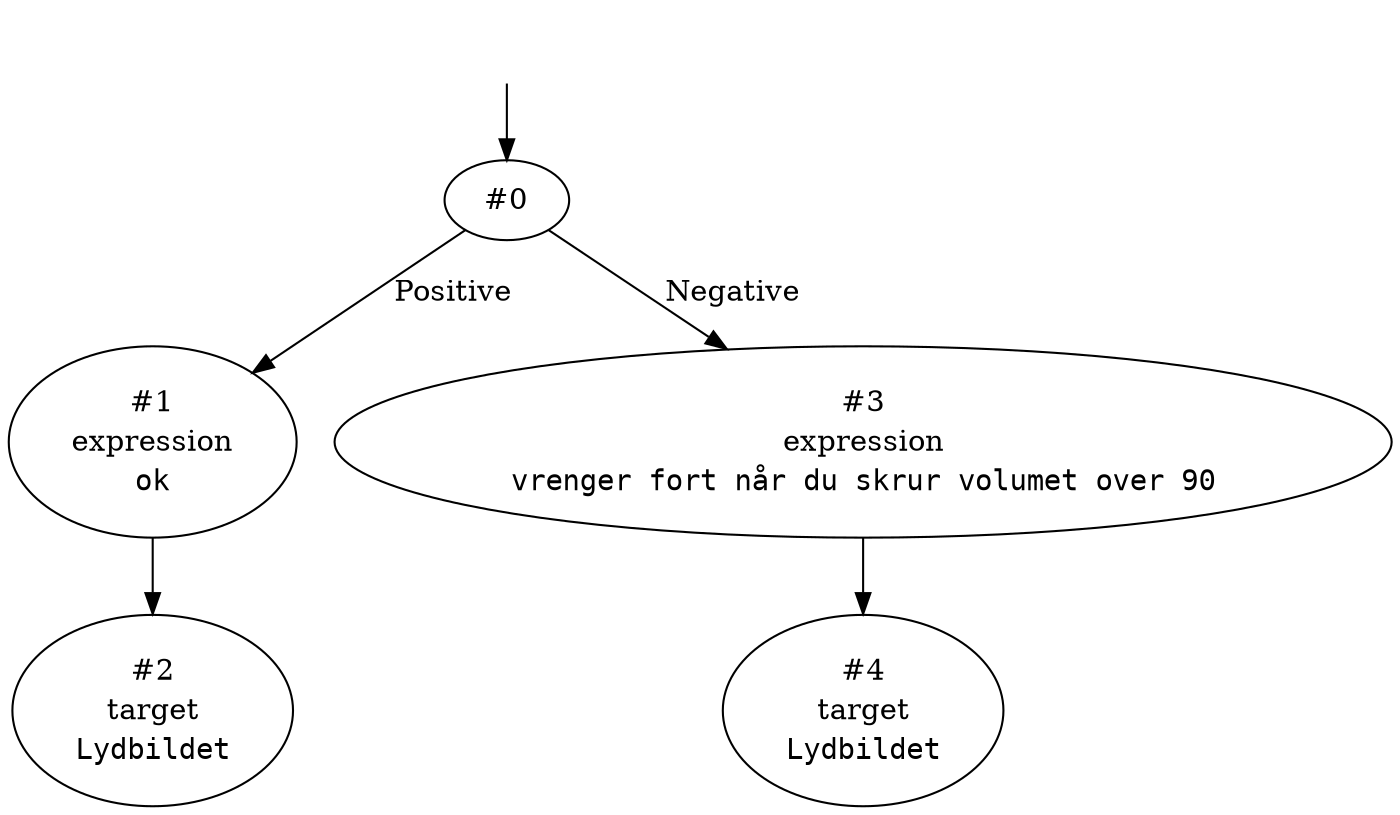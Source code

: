 digraph "201911-24-01" {
  top [ style=invis ];
  top -> 0;
  0 [ shape=oval, label=<<table align="center" border="0" cellspacing="0"><tr><td colspan="2">#0</td></tr></table>> ];
  0 -> 1 [ label="Positive" ];
  0 -> 3 [ label="Negative" ];
  1 [ shape=oval, label=<<table align="center" border="0" cellspacing="0"><tr><td colspan="2">#1</td></tr><tr><td colspan="2"><font>expression</font></td></tr><tr><td colspan="2"><font face="Courier">ok</font></td></tr></table>> ];
  1 -> 2 [ label="" ];
  2 [ shape=oval, label=<<table align="center" border="0" cellspacing="0"><tr><td colspan="2">#2</td></tr><tr><td colspan="2"><font>target</font></td></tr><tr><td colspan="2"><font face="Courier">Lydbildet</font></td></tr></table>> ];
  3 [ shape=oval, label=<<table align="center" border="0" cellspacing="0"><tr><td colspan="2">#3</td></tr><tr><td colspan="2"><font>expression</font></td></tr><tr><td colspan="2"><font face="Courier">vrenger fort når du skrur volumet over 90</font></td></tr></table>> ];
  3 -> 4 [ label="" ];
  4 [ shape=oval, label=<<table align="center" border="0" cellspacing="0"><tr><td colspan="2">#4</td></tr><tr><td colspan="2"><font>target</font></td></tr><tr><td colspan="2"><font face="Courier">Lydbildet</font></td></tr></table>> ];
}

